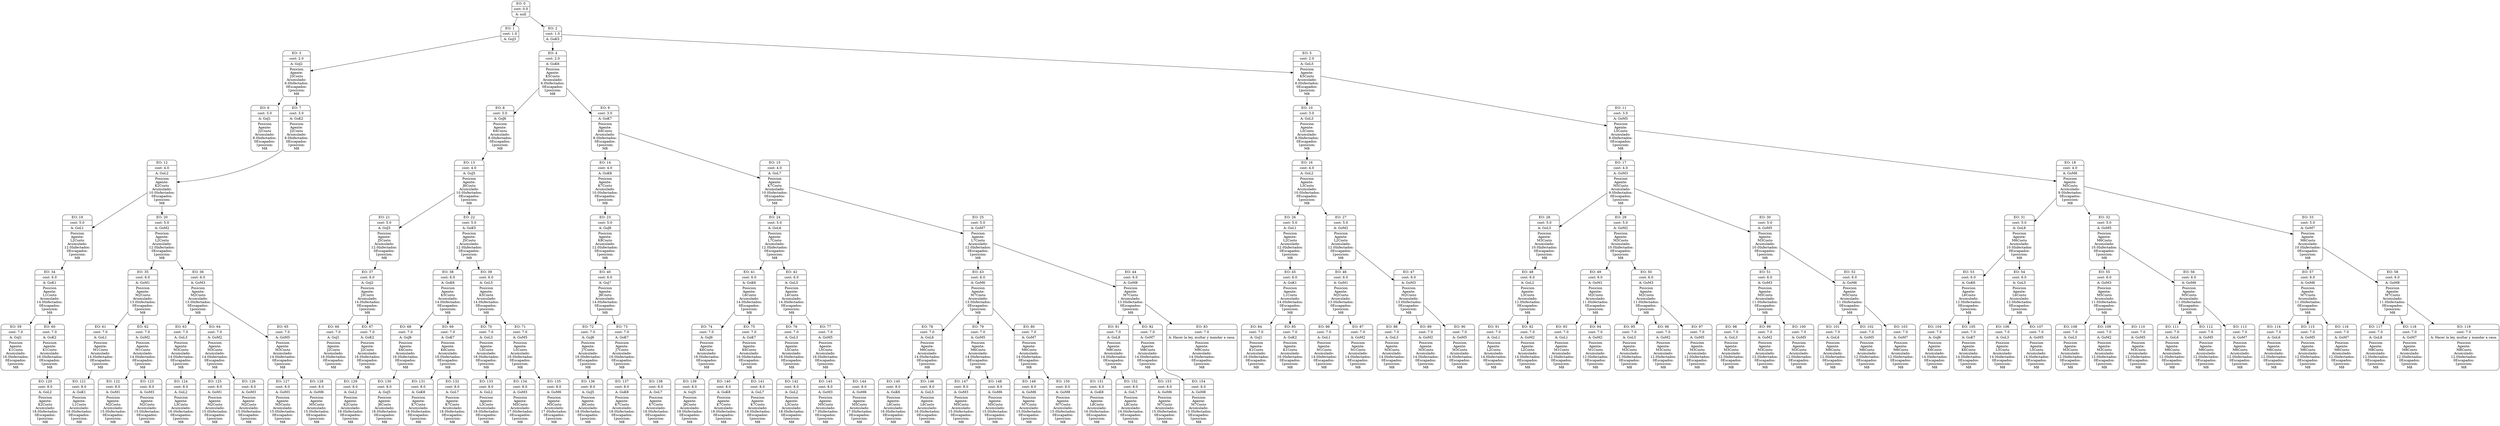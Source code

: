 digraph g {
node [shape = Mrecord];
nodo0[label="{EO: 0|cost: 0.0|A: null}"]
nodo1[label="{EO: 1|cost: 1.0|A: GoJ3}"]
nodo3[label="{EO: 3|cost: 2.0|A: GoJ2|
Posicion\nAgente:\nJ3
Costo\nAcumulado:\n6.0
Infectados:\n0
Escapados:\n1
	posicion:\nM8
}"]
nodo6[label="{EO: 6|cost: 3.0|A: GoJ1|
Posicion\nAgente:\nJ2
Costo\nAcumulado:\n8.0
Infectados:\n0
Escapados:\n1
	posicion:\nM8
}"]

nodo3 -> nodo6;
nodo7[label="{EO: 7|cost: 3.0|A: GoK2|
Posicion\nAgente:\nJ2
Costo\nAcumulado:\n8.0
Infectados:\n0
Escapados:\n1
	posicion:\nM8
}"]
nodo12[label="{EO: 12|cost: 4.0|A: GoL2|
Posicion\nAgente:\nK2
Costo\nAcumulado:\n10.0
Infectados:\n0
Escapados:\n1
	posicion:\nM8
}"]
nodo19[label="{EO: 19|cost: 5.0|A: GoL1|
Posicion\nAgente:\nL2
Costo\nAcumulado:\n12.0
Infectados:\n0
Escapados:\n1
	posicion:\nM8
}"]
nodo34[label="{EO: 34|cost: 6.0|A: GoK1|
Posicion\nAgente:\nL1
Costo\nAcumulado:\n14.0
Infectados:\n0
Escapados:\n1
	posicion:\nM8
}"]
nodo59[label="{EO: 59|cost: 7.0|A: GoJ1|
Posicion\nAgente:\nK1
Costo\nAcumulado:\n16.0
Infectados:\n0
Escapados:\n1
	posicion:\nM8
}"]

nodo34 -> nodo59;
nodo60[label="{EO: 60|cost: 7.0|A: GoK2|
Posicion\nAgente:\nK1
Costo\nAcumulado:\n16.0
Infectados:\n0
Escapados:\n1
	posicion:\nM8
}"]
nodo120[label="{EO: 120|cost: 8.0|A: GoL2|
Posicion\nAgente:\nK2
Costo\nAcumulado:\n18.0
Infectados:\n0
Escapados:\n1
	posicion:\nM8
}"]

nodo60 -> nodo120;

nodo34 -> nodo60;

nodo19 -> nodo34;

nodo12 -> nodo19;
nodo20[label="{EO: 20|cost: 5.0|A: GoM2|
Posicion\nAgente:\nL2
Costo\nAcumulado:\n12.0
Infectados:\n0
Escapados:\n1
	posicion:\nM8
}"]
nodo35[label="{EO: 35|cost: 6.0|A: GoM1|
Posicion\nAgente:\nM2
Costo\nAcumulado:\n13.0
Infectados:\n0
Escapados:\n1
	posicion:\nM8
}"]
nodo61[label="{EO: 61|cost: 7.0|A: GoL1|
Posicion\nAgente:\nM1
Costo\nAcumulado:\n14.0
Infectados:\n0
Escapados:\n1
	posicion:\nM8
}"]
nodo121[label="{EO: 121|cost: 8.0|A: GoK1|
Posicion\nAgente:\nL1
Costo\nAcumulado:\n16.0
Infectados:\n0
Escapados:\n1
	posicion:\nM8
}"]

nodo61 -> nodo121;

nodo35 -> nodo61;
nodo62[label="{EO: 62|cost: 7.0|A: GoM2|
Posicion\nAgente:\nM1
Costo\nAcumulado:\n14.0
Infectados:\n0
Escapados:\n1
	posicion:\nM8
}"]
nodo122[label="{EO: 122|cost: 8.0|A: GoM1|
Posicion\nAgente:\nM2
Costo\nAcumulado:\n15.0
Infectados:\n0
Escapados:\n1
	posicion:\nM8
}"]

nodo62 -> nodo122;
nodo123[label="{EO: 123|cost: 8.0|A: GoM3|
Posicion\nAgente:\nM2
Costo\nAcumulado:\n15.0
Infectados:\n0
Escapados:\n1
	posicion:\nM8
}"]

nodo62 -> nodo123;

nodo35 -> nodo62;

nodo20 -> nodo35;
nodo36[label="{EO: 36|cost: 6.0|A: GoM3|
Posicion\nAgente:\nM2
Costo\nAcumulado:\n13.0
Infectados:\n0
Escapados:\n1
	posicion:\nM8
}"]
nodo63[label="{EO: 63|cost: 7.0|A: GoL3|
Posicion\nAgente:\nM3
Costo\nAcumulado:\n14.0
Infectados:\n0
Escapados:\n1
	posicion:\nM8
}"]
nodo124[label="{EO: 124|cost: 8.0|A: GoL2|
Posicion\nAgente:\nL3
Costo\nAcumulado:\n16.0
Infectados:\n0
Escapados:\n1
	posicion:\nM8
}"]

nodo63 -> nodo124;

nodo36 -> nodo63;
nodo64[label="{EO: 64|cost: 7.0|A: GoM2|
Posicion\nAgente:\nM3
Costo\nAcumulado:\n14.0
Infectados:\n0
Escapados:\n1
	posicion:\nM8
}"]
nodo125[label="{EO: 125|cost: 8.0|A: GoM1|
Posicion\nAgente:\nM2
Costo\nAcumulado:\n15.0
Infectados:\n0
Escapados:\n1
	posicion:\nM8
}"]

nodo64 -> nodo125;
nodo126[label="{EO: 126|cost: 8.0|A: GoM3|
Posicion\nAgente:\nM2
Costo\nAcumulado:\n15.0
Infectados:\n0
Escapados:\n1
	posicion:\nM8
}"]

nodo64 -> nodo126;

nodo36 -> nodo64;
nodo65[label="{EO: 65|cost: 7.0|A: GoM5|
Posicion\nAgente:\nM3
Costo\nAcumulado:\n14.0
Infectados:\n0
Escapados:\n1
	posicion:\nM8
}"]
nodo127[label="{EO: 127|cost: 8.0|A: GoM3|
Posicion\nAgente:\nM5
Costo\nAcumulado:\n15.0
Infectados:\n0
Escapados:\n1
	posicion:\nM8
}"]

nodo65 -> nodo127;
nodo128[label="{EO: 128|cost: 8.0|A: GoM6|
Posicion\nAgente:\nM5
Costo\nAcumulado:\n15.0
Infectados:\n0
Escapados:\n1
	posicion:\nM8
}"]

nodo65 -> nodo128;

nodo36 -> nodo65;

nodo20 -> nodo36;

nodo12 -> nodo20;

nodo7 -> nodo12;

nodo3 -> nodo7;

nodo1 -> nodo3;

nodo0 -> nodo1;
nodo2[label="{EO: 2|cost: 1.0|A: GoK5}"]
nodo4[label="{EO: 4|cost: 2.0|A: GoK6|
Posicion\nAgente:\nK5
Costo\nAcumulado:\n6.0
Infectados:\n0
Escapados:\n1
	posicion:\nM8
}"]
nodo8[label="{EO: 8|cost: 3.0|A: GoJ6|
Posicion\nAgente:\nK6
Costo\nAcumulado:\n8.0
Infectados:\n0
Escapados:\n1
	posicion:\nM8
}"]
nodo13[label="{EO: 13|cost: 4.0|A: GoJ5|
Posicion\nAgente:\nJ6
Costo\nAcumulado:\n10.0
Infectados:\n0
Escapados:\n1
	posicion:\nM8
}"]
nodo21[label="{EO: 21|cost: 5.0|A: GoJ3|
Posicion\nAgente:\nJ5
Costo\nAcumulado:\n12.0
Infectados:\n0
Escapados:\n1
	posicion:\nM8
}"]
nodo37[label="{EO: 37|cost: 6.0|A: GoJ2|
Posicion\nAgente:\nJ3
Costo\nAcumulado:\n14.0
Infectados:\n0
Escapados:\n1
	posicion:\nM8
}"]
nodo66[label="{EO: 66|cost: 7.0|A: GoJ1|
Posicion\nAgente:\nJ2
Costo\nAcumulado:\n16.0
Infectados:\n0
Escapados:\n1
	posicion:\nM8
}"]

nodo37 -> nodo66;
nodo67[label="{EO: 67|cost: 7.0|A: GoK2|
Posicion\nAgente:\nJ2
Costo\nAcumulado:\n16.0
Infectados:\n0
Escapados:\n1
	posicion:\nM8
}"]
nodo129[label="{EO: 129|cost: 8.0|A: GoL2|
Posicion\nAgente:\nK2
Costo\nAcumulado:\n18.0
Infectados:\n0
Escapados:\n1
	posicion:\nM8
}"]

nodo67 -> nodo129;

nodo37 -> nodo67;

nodo21 -> nodo37;

nodo13 -> nodo21;
nodo22[label="{EO: 22|cost: 5.0|A: GoK5|
Posicion\nAgente:\nJ5
Costo\nAcumulado:\n12.0
Infectados:\n0
Escapados:\n1
	posicion:\nM8
}"]
nodo38[label="{EO: 38|cost: 6.0|A: GoK6|
Posicion\nAgente:\nK5
Costo\nAcumulado:\n14.0
Infectados:\n0
Escapados:\n1
	posicion:\nM8
}"]
nodo68[label="{EO: 68|cost: 7.0|A: GoJ6|
Posicion\nAgente:\nK6
Costo\nAcumulado:\n16.0
Infectados:\n0
Escapados:\n1
	posicion:\nM8
}"]
nodo130[label="{EO: 130|cost: 8.0|A: GoJ5|
Posicion\nAgente:\nJ6
Costo\nAcumulado:\n18.0
Infectados:\n0
Escapados:\n1
	posicion:\nM8
}"]

nodo68 -> nodo130;

nodo38 -> nodo68;
nodo69[label="{EO: 69|cost: 7.0|A: GoK7|
Posicion\nAgente:\nK6
Costo\nAcumulado:\n16.0
Infectados:\n0
Escapados:\n1
	posicion:\nM8
}"]
nodo131[label="{EO: 131|cost: 8.0|A: GoK8|
Posicion\nAgente:\nK7
Costo\nAcumulado:\n18.0
Infectados:\n0
Escapados:\n1
	posicion:\nM8
}"]

nodo69 -> nodo131;
nodo132[label="{EO: 132|cost: 8.0|A: GoL7|
Posicion\nAgente:\nK7
Costo\nAcumulado:\n18.0
Infectados:\n0
Escapados:\n1
	posicion:\nM8
}"]

nodo69 -> nodo132;

nodo38 -> nodo69;

nodo22 -> nodo38;
nodo39[label="{EO: 39|cost: 6.0|A: GoL5|
Posicion\nAgente:\nK5
Costo\nAcumulado:\n14.0
Infectados:\n0
Escapados:\n1
	posicion:\nM8
}"]
nodo70[label="{EO: 70|cost: 7.0|A: GoL3|
Posicion\nAgente:\nL5
Costo\nAcumulado:\n16.0
Infectados:\n0
Escapados:\n1
	posicion:\nM8
}"]
nodo133[label="{EO: 133|cost: 8.0|A: GoL2|
Posicion\nAgente:\nL3
Costo\nAcumulado:\n18.0
Infectados:\n0
Escapados:\n1
	posicion:\nM8
}"]

nodo70 -> nodo133;

nodo39 -> nodo70;
nodo71[label="{EO: 71|cost: 7.0|A: GoM5|
Posicion\nAgente:\nL5
Costo\nAcumulado:\n16.0
Infectados:\n0
Escapados:\n1
	posicion:\nM8
}"]
nodo134[label="{EO: 134|cost: 8.0|A: GoM3|
Posicion\nAgente:\nM5
Costo\nAcumulado:\n17.0
Infectados:\n0
Escapados:\n1
	posicion:\nM8
}"]

nodo71 -> nodo134;
nodo135[label="{EO: 135|cost: 8.0|A: GoM6|
Posicion\nAgente:\nM5
Costo\nAcumulado:\n17.0
Infectados:\n0
Escapados:\n1
	posicion:\nM8
}"]

nodo71 -> nodo135;

nodo39 -> nodo71;

nodo22 -> nodo39;

nodo13 -> nodo22;

nodo8 -> nodo13;

nodo4 -> nodo8;
nodo9[label="{EO: 9|cost: 3.0|A: GoK7|
Posicion\nAgente:\nK6
Costo\nAcumulado:\n8.0
Infectados:\n0
Escapados:\n1
	posicion:\nM8
}"]
nodo14[label="{EO: 14|cost: 4.0|A: GoK8|
Posicion\nAgente:\nK7
Costo\nAcumulado:\n10.0
Infectados:\n0
Escapados:\n1
	posicion:\nM8
}"]
nodo23[label="{EO: 23|cost: 5.0|A: GoJ8|
Posicion\nAgente:\nK8
Costo\nAcumulado:\n12.0
Infectados:\n0
Escapados:\n1
	posicion:\nM8
}"]
nodo40[label="{EO: 40|cost: 6.0|A: GoJ7|
Posicion\nAgente:\nJ8
Costo\nAcumulado:\n14.0
Infectados:\n0
Escapados:\n1
	posicion:\nM8
}"]
nodo72[label="{EO: 72|cost: 7.0|A: GoJ6|
Posicion\nAgente:\nJ7
Costo\nAcumulado:\n16.0
Infectados:\n0
Escapados:\n1
	posicion:\nM8
}"]
nodo136[label="{EO: 136|cost: 8.0|A: GoJ5|
Posicion\nAgente:\nJ6
Costo\nAcumulado:\n18.0
Infectados:\n0
Escapados:\n1
	posicion:\nM8
}"]

nodo72 -> nodo136;

nodo40 -> nodo72;
nodo73[label="{EO: 73|cost: 7.0|A: GoK7|
Posicion\nAgente:\nJ7
Costo\nAcumulado:\n16.0
Infectados:\n0
Escapados:\n1
	posicion:\nM8
}"]
nodo137[label="{EO: 137|cost: 8.0|A: GoK8|
Posicion\nAgente:\nK7
Costo\nAcumulado:\n18.0
Infectados:\n0
Escapados:\n1
	posicion:\nM8
}"]

nodo73 -> nodo137;
nodo138[label="{EO: 138|cost: 8.0|A: GoL7|
Posicion\nAgente:\nK7
Costo\nAcumulado:\n18.0
Infectados:\n0
Escapados:\n1
	posicion:\nM8
}"]

nodo73 -> nodo138;

nodo40 -> nodo73;

nodo23 -> nodo40;

nodo14 -> nodo23;

nodo9 -> nodo14;
nodo15[label="{EO: 15|cost: 4.0|A: GoL7|
Posicion\nAgente:\nK7
Costo\nAcumulado:\n10.0
Infectados:\n0
Escapados:\n1
	posicion:\nM8
}"]
nodo24[label="{EO: 24|cost: 5.0|A: GoL6|
Posicion\nAgente:\nL7
Costo\nAcumulado:\n12.0
Infectados:\n0
Escapados:\n1
	posicion:\nM8
}"]
nodo41[label="{EO: 41|cost: 6.0|A: GoK6|
Posicion\nAgente:\nL6
Costo\nAcumulado:\n14.0
Infectados:\n0
Escapados:\n1
	posicion:\nM8
}"]
nodo74[label="{EO: 74|cost: 7.0|A: GoJ6|
Posicion\nAgente:\nK6
Costo\nAcumulado:\n16.0
Infectados:\n0
Escapados:\n1
	posicion:\nM8
}"]
nodo139[label="{EO: 139|cost: 8.0|A: GoJ5|
Posicion\nAgente:\nJ6
Costo\nAcumulado:\n18.0
Infectados:\n0
Escapados:\n1
	posicion:\nM8
}"]

nodo74 -> nodo139;

nodo41 -> nodo74;
nodo75[label="{EO: 75|cost: 7.0|A: GoK7|
Posicion\nAgente:\nK6
Costo\nAcumulado:\n16.0
Infectados:\n0
Escapados:\n1
	posicion:\nM8
}"]
nodo140[label="{EO: 140|cost: 8.0|A: GoK8|
Posicion\nAgente:\nK7
Costo\nAcumulado:\n18.0
Infectados:\n0
Escapados:\n1
	posicion:\nM8
}"]

nodo75 -> nodo140;
nodo141[label="{EO: 141|cost: 8.0|A: GoL7|
Posicion\nAgente:\nK7
Costo\nAcumulado:\n18.0
Infectados:\n0
Escapados:\n1
	posicion:\nM8
}"]

nodo75 -> nodo141;

nodo41 -> nodo75;

nodo24 -> nodo41;
nodo42[label="{EO: 42|cost: 6.0|A: GoL5|
Posicion\nAgente:\nL6
Costo\nAcumulado:\n14.0
Infectados:\n0
Escapados:\n1
	posicion:\nM8
}"]
nodo76[label="{EO: 76|cost: 7.0|A: GoL3|
Posicion\nAgente:\nL5
Costo\nAcumulado:\n16.0
Infectados:\n0
Escapados:\n1
	posicion:\nM8
}"]
nodo142[label="{EO: 142|cost: 8.0|A: GoL2|
Posicion\nAgente:\nL3
Costo\nAcumulado:\n18.0
Infectados:\n0
Escapados:\n1
	posicion:\nM8
}"]

nodo76 -> nodo142;

nodo42 -> nodo76;
nodo77[label="{EO: 77|cost: 7.0|A: GoM5|
Posicion\nAgente:\nL5
Costo\nAcumulado:\n16.0
Infectados:\n0
Escapados:\n1
	posicion:\nM8
}"]
nodo143[label="{EO: 143|cost: 8.0|A: GoM3|
Posicion\nAgente:\nM5
Costo\nAcumulado:\n17.0
Infectados:\n0
Escapados:\n1
	posicion:\nM8
}"]

nodo77 -> nodo143;
nodo144[label="{EO: 144|cost: 8.0|A: GoM6|
Posicion\nAgente:\nM5
Costo\nAcumulado:\n17.0
Infectados:\n0
Escapados:\n1
	posicion:\nM8
}"]

nodo77 -> nodo144;

nodo42 -> nodo77;

nodo24 -> nodo42;

nodo15 -> nodo24;
nodo25[label="{EO: 25|cost: 5.0|A: GoM7|
Posicion\nAgente:\nL7
Costo\nAcumulado:\n12.0
Infectados:\n0
Escapados:\n1
	posicion:\nM8
}"]
nodo43[label="{EO: 43|cost: 6.0|A: GoM6|
Posicion\nAgente:\nM7
Costo\nAcumulado:\n13.0
Infectados:\n0
Escapados:\n1
	posicion:\nM8
}"]
nodo78[label="{EO: 78|cost: 7.0|A: GoL6|
Posicion\nAgente:\nM6
Costo\nAcumulado:\n14.0
Infectados:\n0
Escapados:\n1
	posicion:\nM8
}"]
nodo145[label="{EO: 145|cost: 8.0|A: GoK6|
Posicion\nAgente:\nL6
Costo\nAcumulado:\n16.0
Infectados:\n0
Escapados:\n1
	posicion:\nM8
}"]

nodo78 -> nodo145;
nodo146[label="{EO: 146|cost: 8.0|A: GoL5|
Posicion\nAgente:\nL6
Costo\nAcumulado:\n16.0
Infectados:\n0
Escapados:\n1
	posicion:\nM8
}"]

nodo78 -> nodo146;

nodo43 -> nodo78;
nodo79[label="{EO: 79|cost: 7.0|A: GoM5|
Posicion\nAgente:\nM6
Costo\nAcumulado:\n14.0
Infectados:\n0
Escapados:\n1
	posicion:\nM8
}"]
nodo147[label="{EO: 147|cost: 8.0|A: GoM3|
Posicion\nAgente:\nM5
Costo\nAcumulado:\n15.0
Infectados:\n0
Escapados:\n1
	posicion:\nM8
}"]

nodo79 -> nodo147;
nodo148[label="{EO: 148|cost: 8.0|A: GoM6|
Posicion\nAgente:\nM5
Costo\nAcumulado:\n15.0
Infectados:\n0
Escapados:\n1
	posicion:\nM8
}"]

nodo79 -> nodo148;

nodo43 -> nodo79;
nodo80[label="{EO: 80|cost: 7.0|A: GoM7|
Posicion\nAgente:\nM6
Costo\nAcumulado:\n14.0
Infectados:\n0
Escapados:\n1
	posicion:\nM8
}"]
nodo149[label="{EO: 149|cost: 8.0|A: GoM6|
Posicion\nAgente:\nM7
Costo\nAcumulado:\n15.0
Infectados:\n0
Escapados:\n1
	posicion:\nM8
}"]

nodo80 -> nodo149;
nodo150[label="{EO: 150|cost: 8.0|A: GoM8|
Posicion\nAgente:\nM7
Costo\nAcumulado:\n15.0
Infectados:\n0
Escapados:\n1
	posicion:\nM8
}"]

nodo80 -> nodo150;

nodo43 -> nodo80;

nodo25 -> nodo43;
nodo44[label="{EO: 44|cost: 6.0|A: GoM8|
Posicion\nAgente:\nM7
Costo\nAcumulado:\n13.0
Infectados:\n0
Escapados:\n1
	posicion:\nM8
}"]
nodo81[label="{EO: 81|cost: 7.0|A: GoL8|
Posicion\nAgente:\nM8
Costo\nAcumulado:\n14.0
Infectados:\n0
Escapados:\n1
	posicion:\nM8
}"]
nodo151[label="{EO: 151|cost: 8.0|A: GoK8|
Posicion\nAgente:\nL8
Costo\nAcumulado:\n16.0
Infectados:\n0
Escapados:\n1
	posicion:\nM8
}"]

nodo81 -> nodo151;
nodo152[label="{EO: 152|cost: 8.0|A: GoL7|
Posicion\nAgente:\nL8
Costo\nAcumulado:\n16.0
Infectados:\n0
Escapados:\n1
	posicion:\nM8
}"]

nodo81 -> nodo152;

nodo44 -> nodo81;
nodo82[label="{EO: 82|cost: 7.0|A: GoM7|
Posicion\nAgente:\nM8
Costo\nAcumulado:\n14.0
Infectados:\n0
Escapados:\n1
	posicion:\nM8
}"]
nodo153[label="{EO: 153|cost: 8.0|A: GoM6|
Posicion\nAgente:\nM7
Costo\nAcumulado:\n15.0
Infectados:\n0
Escapados:\n1
	posicion:\nM8
}"]

nodo82 -> nodo153;
nodo154[label="{EO: 154|cost: 8.0|A: GoM8|
Posicion\nAgente:\nM7
Costo\nAcumulado:\n15.0
Infectados:\n0
Escapados:\n1
	posicion:\nM8
}"]

nodo82 -> nodo154;

nodo44 -> nodo82;
nodo83[label="{EO: 83|cost: 7.0|A: Hacer la ley, multar y mandar a casa.|
Posicion\nAgente:\nM8
Costo\nAcumulado:\n14.0
Infectados:\n0
Escapados:\n1
	posicion:\nM8
}"]

nodo44 -> nodo83;

nodo25 -> nodo44;

nodo15 -> nodo25;

nodo9 -> nodo15;

nodo4 -> nodo9;

nodo2 -> nodo4;
nodo5[label="{EO: 5|cost: 2.0|A: GoL5|
Posicion\nAgente:\nK5
Costo\nAcumulado:\n6.0
Infectados:\n0
Escapados:\n1
	posicion:\nM8
}"]
nodo10[label="{EO: 10|cost: 3.0|A: GoL3|
Posicion\nAgente:\nL5
Costo\nAcumulado:\n8.0
Infectados:\n0
Escapados:\n1
	posicion:\nM8
}"]
nodo16[label="{EO: 16|cost: 4.0|A: GoL2|
Posicion\nAgente:\nL3
Costo\nAcumulado:\n10.0
Infectados:\n0
Escapados:\n1
	posicion:\nM8
}"]
nodo26[label="{EO: 26|cost: 5.0|A: GoL1|
Posicion\nAgente:\nL2
Costo\nAcumulado:\n12.0
Infectados:\n0
Escapados:\n1
	posicion:\nM8
}"]
nodo45[label="{EO: 45|cost: 6.0|A: GoK1|
Posicion\nAgente:\nL1
Costo\nAcumulado:\n14.0
Infectados:\n0
Escapados:\n1
	posicion:\nM8
}"]
nodo84[label="{EO: 84|cost: 7.0|A: GoJ1|
Posicion\nAgente:\nK1
Costo\nAcumulado:\n16.0
Infectados:\n0
Escapados:\n1
	posicion:\nM8
}"]

nodo45 -> nodo84;
nodo85[label="{EO: 85|cost: 7.0|A: GoK2|
Posicion\nAgente:\nK1
Costo\nAcumulado:\n16.0
Infectados:\n0
Escapados:\n1
	posicion:\nM8
}"]

nodo45 -> nodo85;

nodo26 -> nodo45;

nodo16 -> nodo26;
nodo27[label="{EO: 27|cost: 5.0|A: GoM2|
Posicion\nAgente:\nL2
Costo\nAcumulado:\n12.0
Infectados:\n0
Escapados:\n1
	posicion:\nM8
}"]
nodo46[label="{EO: 46|cost: 6.0|A: GoM1|
Posicion\nAgente:\nM2
Costo\nAcumulado:\n13.0
Infectados:\n0
Escapados:\n1
	posicion:\nM8
}"]
nodo86[label="{EO: 86|cost: 7.0|A: GoL1|
Posicion\nAgente:\nM1
Costo\nAcumulado:\n14.0
Infectados:\n0
Escapados:\n1
	posicion:\nM8
}"]

nodo46 -> nodo86;
nodo87[label="{EO: 87|cost: 7.0|A: GoM2|
Posicion\nAgente:\nM1
Costo\nAcumulado:\n14.0
Infectados:\n0
Escapados:\n1
	posicion:\nM8
}"]

nodo46 -> nodo87;

nodo27 -> nodo46;
nodo47[label="{EO: 47|cost: 6.0|A: GoM3|
Posicion\nAgente:\nM2
Costo\nAcumulado:\n13.0
Infectados:\n0
Escapados:\n1
	posicion:\nM8
}"]
nodo88[label="{EO: 88|cost: 7.0|A: GoL3|
Posicion\nAgente:\nM3
Costo\nAcumulado:\n14.0
Infectados:\n0
Escapados:\n1
	posicion:\nM8
}"]

nodo47 -> nodo88;
nodo89[label="{EO: 89|cost: 7.0|A: GoM2|
Posicion\nAgente:\nM3
Costo\nAcumulado:\n14.0
Infectados:\n0
Escapados:\n1
	posicion:\nM8
}"]

nodo47 -> nodo89;
nodo90[label="{EO: 90|cost: 7.0|A: GoM5|
Posicion\nAgente:\nM3
Costo\nAcumulado:\n14.0
Infectados:\n0
Escapados:\n1
	posicion:\nM8
}"]

nodo47 -> nodo90;

nodo27 -> nodo47;

nodo16 -> nodo27;

nodo10 -> nodo16;

nodo5 -> nodo10;
nodo11[label="{EO: 11|cost: 3.0|A: GoM5|
Posicion\nAgente:\nL5
Costo\nAcumulado:\n8.0
Infectados:\n0
Escapados:\n1
	posicion:\nM8
}"]
nodo17[label="{EO: 17|cost: 4.0|A: GoM3|
Posicion\nAgente:\nM5
Costo\nAcumulado:\n9.0
Infectados:\n0
Escapados:\n1
	posicion:\nM8
}"]
nodo28[label="{EO: 28|cost: 5.0|A: GoL3|
Posicion\nAgente:\nM3
Costo\nAcumulado:\n10.0
Infectados:\n0
Escapados:\n1
	posicion:\nM8
}"]
nodo48[label="{EO: 48|cost: 6.0|A: GoL2|
Posicion\nAgente:\nL3
Costo\nAcumulado:\n12.0
Infectados:\n0
Escapados:\n1
	posicion:\nM8
}"]
nodo91[label="{EO: 91|cost: 7.0|A: GoL1|
Posicion\nAgente:\nL2
Costo\nAcumulado:\n14.0
Infectados:\n0
Escapados:\n1
	posicion:\nM8
}"]

nodo48 -> nodo91;
nodo92[label="{EO: 92|cost: 7.0|A: GoM2|
Posicion\nAgente:\nL2
Costo\nAcumulado:\n14.0
Infectados:\n0
Escapados:\n1
	posicion:\nM8
}"]

nodo48 -> nodo92;

nodo28 -> nodo48;

nodo17 -> nodo28;
nodo29[label="{EO: 29|cost: 5.0|A: GoM2|
Posicion\nAgente:\nM3
Costo\nAcumulado:\n10.0
Infectados:\n0
Escapados:\n1
	posicion:\nM8
}"]
nodo49[label="{EO: 49|cost: 6.0|A: GoM1|
Posicion\nAgente:\nM2
Costo\nAcumulado:\n11.0
Infectados:\n0
Escapados:\n1
	posicion:\nM8
}"]
nodo93[label="{EO: 93|cost: 7.0|A: GoL1|
Posicion\nAgente:\nM1
Costo\nAcumulado:\n12.0
Infectados:\n0
Escapados:\n1
	posicion:\nM8
}"]

nodo49 -> nodo93;
nodo94[label="{EO: 94|cost: 7.0|A: GoM2|
Posicion\nAgente:\nM1
Costo\nAcumulado:\n12.0
Infectados:\n0
Escapados:\n1
	posicion:\nM8
}"]

nodo49 -> nodo94;

nodo29 -> nodo49;
nodo50[label="{EO: 50|cost: 6.0|A: GoM3|
Posicion\nAgente:\nM2
Costo\nAcumulado:\n11.0
Infectados:\n0
Escapados:\n1
	posicion:\nM8
}"]
nodo95[label="{EO: 95|cost: 7.0|A: GoL3|
Posicion\nAgente:\nM3
Costo\nAcumulado:\n12.0
Infectados:\n0
Escapados:\n1
	posicion:\nM8
}"]

nodo50 -> nodo95;
nodo96[label="{EO: 96|cost: 7.0|A: GoM2|
Posicion\nAgente:\nM3
Costo\nAcumulado:\n12.0
Infectados:\n0
Escapados:\n1
	posicion:\nM8
}"]

nodo50 -> nodo96;
nodo97[label="{EO: 97|cost: 7.0|A: GoM5|
Posicion\nAgente:\nM3
Costo\nAcumulado:\n12.0
Infectados:\n0
Escapados:\n1
	posicion:\nM8
}"]

nodo50 -> nodo97;

nodo29 -> nodo50;

nodo17 -> nodo29;
nodo30[label="{EO: 30|cost: 5.0|A: GoM5|
Posicion\nAgente:\nM3
Costo\nAcumulado:\n10.0
Infectados:\n0
Escapados:\n1
	posicion:\nM8
}"]
nodo51[label="{EO: 51|cost: 6.0|A: GoM3|
Posicion\nAgente:\nM5
Costo\nAcumulado:\n11.0
Infectados:\n0
Escapados:\n1
	posicion:\nM8
}"]
nodo98[label="{EO: 98|cost: 7.0|A: GoL3|
Posicion\nAgente:\nM3
Costo\nAcumulado:\n12.0
Infectados:\n0
Escapados:\n1
	posicion:\nM8
}"]

nodo51 -> nodo98;
nodo99[label="{EO: 99|cost: 7.0|A: GoM2|
Posicion\nAgente:\nM3
Costo\nAcumulado:\n12.0
Infectados:\n0
Escapados:\n1
	posicion:\nM8
}"]

nodo51 -> nodo99;
nodo100[label="{EO: 100|cost: 7.0|A: GoM5|
Posicion\nAgente:\nM3
Costo\nAcumulado:\n12.0
Infectados:\n0
Escapados:\n1
	posicion:\nM8
}"]

nodo51 -> nodo100;

nodo30 -> nodo51;
nodo52[label="{EO: 52|cost: 6.0|A: GoM6|
Posicion\nAgente:\nM5
Costo\nAcumulado:\n11.0
Infectados:\n0
Escapados:\n1
	posicion:\nM8
}"]
nodo101[label="{EO: 101|cost: 7.0|A: GoL6|
Posicion\nAgente:\nM6
Costo\nAcumulado:\n12.0
Infectados:\n0
Escapados:\n1
	posicion:\nM8
}"]

nodo52 -> nodo101;
nodo102[label="{EO: 102|cost: 7.0|A: GoM5|
Posicion\nAgente:\nM6
Costo\nAcumulado:\n12.0
Infectados:\n0
Escapados:\n1
	posicion:\nM8
}"]

nodo52 -> nodo102;
nodo103[label="{EO: 103|cost: 7.0|A: GoM7|
Posicion\nAgente:\nM6
Costo\nAcumulado:\n12.0
Infectados:\n0
Escapados:\n1
	posicion:\nM8
}"]

nodo52 -> nodo103;

nodo30 -> nodo52;

nodo17 -> nodo30;

nodo11 -> nodo17;
nodo18[label="{EO: 18|cost: 4.0|A: GoM6|
Posicion\nAgente:\nM5
Costo\nAcumulado:\n9.0
Infectados:\n0
Escapados:\n1
	posicion:\nM8
}"]
nodo31[label="{EO: 31|cost: 5.0|A: GoL6|
Posicion\nAgente:\nM6
Costo\nAcumulado:\n10.0
Infectados:\n0
Escapados:\n1
	posicion:\nM8
}"]
nodo53[label="{EO: 53|cost: 6.0|A: GoK6|
Posicion\nAgente:\nL6
Costo\nAcumulado:\n12.0
Infectados:\n0
Escapados:\n1
	posicion:\nM8
}"]
nodo104[label="{EO: 104|cost: 7.0|A: GoJ6|
Posicion\nAgente:\nK6
Costo\nAcumulado:\n14.0
Infectados:\n0
Escapados:\n1
	posicion:\nM8
}"]

nodo53 -> nodo104;
nodo105[label="{EO: 105|cost: 7.0|A: GoK7|
Posicion\nAgente:\nK6
Costo\nAcumulado:\n14.0
Infectados:\n0
Escapados:\n1
	posicion:\nM8
}"]

nodo53 -> nodo105;

nodo31 -> nodo53;
nodo54[label="{EO: 54|cost: 6.0|A: GoL5|
Posicion\nAgente:\nL6
Costo\nAcumulado:\n12.0
Infectados:\n0
Escapados:\n1
	posicion:\nM8
}"]
nodo106[label="{EO: 106|cost: 7.0|A: GoL3|
Posicion\nAgente:\nL5
Costo\nAcumulado:\n14.0
Infectados:\n0
Escapados:\n1
	posicion:\nM8
}"]

nodo54 -> nodo106;
nodo107[label="{EO: 107|cost: 7.0|A: GoM5|
Posicion\nAgente:\nL5
Costo\nAcumulado:\n14.0
Infectados:\n0
Escapados:\n1
	posicion:\nM8
}"]

nodo54 -> nodo107;

nodo31 -> nodo54;

nodo18 -> nodo31;
nodo32[label="{EO: 32|cost: 5.0|A: GoM5|
Posicion\nAgente:\nM6
Costo\nAcumulado:\n10.0
Infectados:\n0
Escapados:\n1
	posicion:\nM8
}"]
nodo55[label="{EO: 55|cost: 6.0|A: GoM3|
Posicion\nAgente:\nM5
Costo\nAcumulado:\n11.0
Infectados:\n0
Escapados:\n1
	posicion:\nM8
}"]
nodo108[label="{EO: 108|cost: 7.0|A: GoL3|
Posicion\nAgente:\nM3
Costo\nAcumulado:\n12.0
Infectados:\n0
Escapados:\n1
	posicion:\nM8
}"]

nodo55 -> nodo108;
nodo109[label="{EO: 109|cost: 7.0|A: GoM2|
Posicion\nAgente:\nM3
Costo\nAcumulado:\n12.0
Infectados:\n0
Escapados:\n1
	posicion:\nM8
}"]

nodo55 -> nodo109;
nodo110[label="{EO: 110|cost: 7.0|A: GoM5|
Posicion\nAgente:\nM3
Costo\nAcumulado:\n12.0
Infectados:\n0
Escapados:\n1
	posicion:\nM8
}"]

nodo55 -> nodo110;

nodo32 -> nodo55;
nodo56[label="{EO: 56|cost: 6.0|A: GoM6|
Posicion\nAgente:\nM5
Costo\nAcumulado:\n11.0
Infectados:\n0
Escapados:\n1
	posicion:\nM8
}"]
nodo111[label="{EO: 111|cost: 7.0|A: GoL6|
Posicion\nAgente:\nM6
Costo\nAcumulado:\n12.0
Infectados:\n0
Escapados:\n1
	posicion:\nM8
}"]

nodo56 -> nodo111;
nodo112[label="{EO: 112|cost: 7.0|A: GoM5|
Posicion\nAgente:\nM6
Costo\nAcumulado:\n12.0
Infectados:\n0
Escapados:\n1
	posicion:\nM8
}"]

nodo56 -> nodo112;
nodo113[label="{EO: 113|cost: 7.0|A: GoM7|
Posicion\nAgente:\nM6
Costo\nAcumulado:\n12.0
Infectados:\n0
Escapados:\n1
	posicion:\nM8
}"]

nodo56 -> nodo113;

nodo32 -> nodo56;

nodo18 -> nodo32;
nodo33[label="{EO: 33|cost: 5.0|A: GoM7|
Posicion\nAgente:\nM6
Costo\nAcumulado:\n10.0
Infectados:\n0
Escapados:\n1
	posicion:\nM8
}"]
nodo57[label="{EO: 57|cost: 6.0|A: GoM6|
Posicion\nAgente:\nM7
Costo\nAcumulado:\n11.0
Infectados:\n0
Escapados:\n1
	posicion:\nM8
}"]
nodo114[label="{EO: 114|cost: 7.0|A: GoL6|
Posicion\nAgente:\nM6
Costo\nAcumulado:\n12.0
Infectados:\n0
Escapados:\n1
	posicion:\nM8
}"]

nodo57 -> nodo114;
nodo115[label="{EO: 115|cost: 7.0|A: GoM5|
Posicion\nAgente:\nM6
Costo\nAcumulado:\n12.0
Infectados:\n0
Escapados:\n1
	posicion:\nM8
}"]

nodo57 -> nodo115;
nodo116[label="{EO: 116|cost: 7.0|A: GoM7|
Posicion\nAgente:\nM6
Costo\nAcumulado:\n12.0
Infectados:\n0
Escapados:\n1
	posicion:\nM8
}"]

nodo57 -> nodo116;

nodo33 -> nodo57;
nodo58[label="{EO: 58|cost: 6.0|A: GoM8|
Posicion\nAgente:\nM7
Costo\nAcumulado:\n11.0
Infectados:\n0
Escapados:\n1
	posicion:\nM8
}"]
nodo117[label="{EO: 117|cost: 7.0|A: GoL8|
Posicion\nAgente:\nM8
Costo\nAcumulado:\n12.0
Infectados:\n0
Escapados:\n1
	posicion:\nM8
}"]

nodo58 -> nodo117;
nodo118[label="{EO: 118|cost: 7.0|A: GoM7|
Posicion\nAgente:\nM8
Costo\nAcumulado:\n12.0
Infectados:\n0
Escapados:\n1
	posicion:\nM8
}"]

nodo58 -> nodo118;
nodo119[label="{EO: 119|cost: 7.0|A: Hacer la ley, multar y mandar a casa.|
Posicion\nAgente:\nM8
Costo\nAcumulado:\n12.0
Infectados:\n0
Escapados:\n1
	posicion:\nM8
}"]

nodo58 -> nodo119;

nodo33 -> nodo58;

nodo18 -> nodo33;

nodo11 -> nodo18;

nodo5 -> nodo11;

nodo2 -> nodo5;

nodo0 -> nodo2;


}